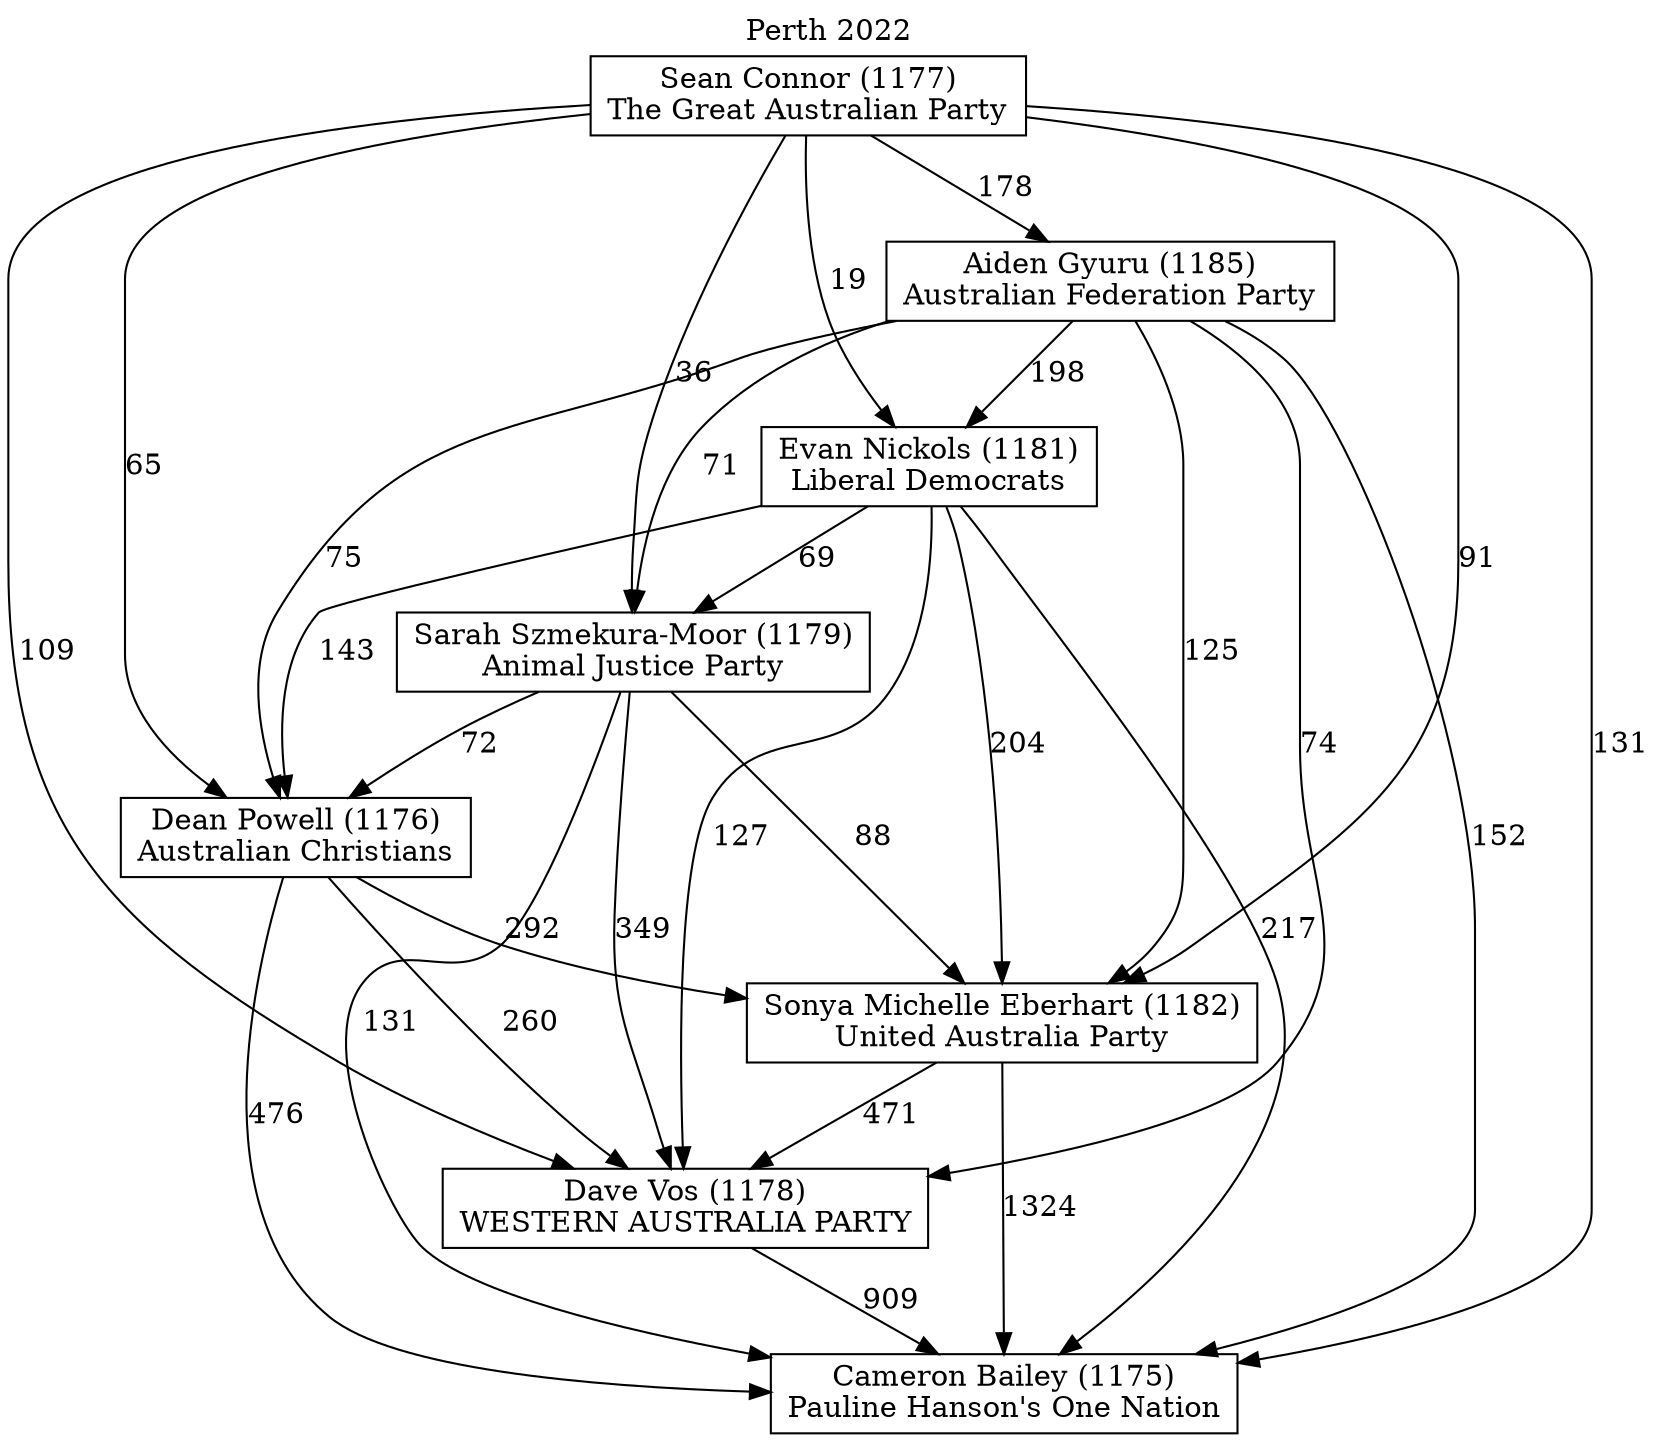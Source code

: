 // House preference flow
digraph "Cameron Bailey (1175)_Perth_2022" {
	graph [label="Perth 2022" labelloc=t mclimit=10]
	node [shape=box]
	"Cameron Bailey (1175)" [label="Cameron Bailey (1175)
Pauline Hanson's One Nation"]
	"Dave Vos (1178)" [label="Dave Vos (1178)
WESTERN AUSTRALIA PARTY"]
	"Sonya Michelle Eberhart (1182)" [label="Sonya Michelle Eberhart (1182)
United Australia Party"]
	"Dean Powell (1176)" [label="Dean Powell (1176)
Australian Christians"]
	"Sarah Szmekura-Moor (1179)" [label="Sarah Szmekura-Moor (1179)
Animal Justice Party"]
	"Evan Nickols (1181)" [label="Evan Nickols (1181)
Liberal Democrats"]
	"Aiden Gyuru (1185)" [label="Aiden Gyuru (1185)
Australian Federation Party"]
	"Sean Connor (1177)" [label="Sean Connor (1177)
The Great Australian Party"]
	"Dave Vos (1178)" -> "Cameron Bailey (1175)" [label=909]
	"Sonya Michelle Eberhart (1182)" -> "Dave Vos (1178)" [label=471]
	"Dean Powell (1176)" -> "Sonya Michelle Eberhart (1182)" [label=292]
	"Sarah Szmekura-Moor (1179)" -> "Dean Powell (1176)" [label=72]
	"Evan Nickols (1181)" -> "Sarah Szmekura-Moor (1179)" [label=69]
	"Aiden Gyuru (1185)" -> "Evan Nickols (1181)" [label=198]
	"Sean Connor (1177)" -> "Aiden Gyuru (1185)" [label=178]
	"Sonya Michelle Eberhart (1182)" -> "Cameron Bailey (1175)" [label=1324]
	"Dean Powell (1176)" -> "Cameron Bailey (1175)" [label=476]
	"Sarah Szmekura-Moor (1179)" -> "Cameron Bailey (1175)" [label=131]
	"Evan Nickols (1181)" -> "Cameron Bailey (1175)" [label=217]
	"Aiden Gyuru (1185)" -> "Cameron Bailey (1175)" [label=152]
	"Sean Connor (1177)" -> "Cameron Bailey (1175)" [label=131]
	"Sean Connor (1177)" -> "Evan Nickols (1181)" [label=19]
	"Aiden Gyuru (1185)" -> "Sarah Szmekura-Moor (1179)" [label=71]
	"Sean Connor (1177)" -> "Sarah Szmekura-Moor (1179)" [label=36]
	"Evan Nickols (1181)" -> "Dean Powell (1176)" [label=143]
	"Aiden Gyuru (1185)" -> "Dean Powell (1176)" [label=75]
	"Sean Connor (1177)" -> "Dean Powell (1176)" [label=65]
	"Sarah Szmekura-Moor (1179)" -> "Sonya Michelle Eberhart (1182)" [label=88]
	"Evan Nickols (1181)" -> "Sonya Michelle Eberhart (1182)" [label=204]
	"Aiden Gyuru (1185)" -> "Sonya Michelle Eberhart (1182)" [label=125]
	"Sean Connor (1177)" -> "Sonya Michelle Eberhart (1182)" [label=91]
	"Dean Powell (1176)" -> "Dave Vos (1178)" [label=260]
	"Sarah Szmekura-Moor (1179)" -> "Dave Vos (1178)" [label=349]
	"Evan Nickols (1181)" -> "Dave Vos (1178)" [label=127]
	"Aiden Gyuru (1185)" -> "Dave Vos (1178)" [label=74]
	"Sean Connor (1177)" -> "Dave Vos (1178)" [label=109]
}
